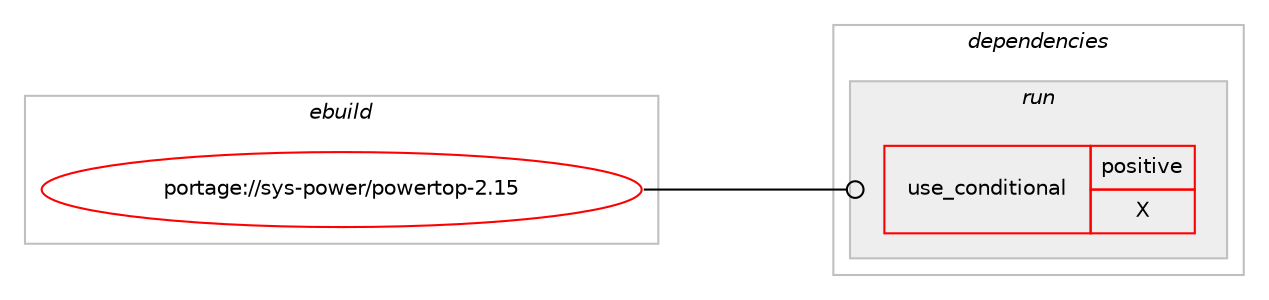 digraph prolog {

# *************
# Graph options
# *************

newrank=true;
concentrate=true;
compound=true;
graph [rankdir=LR,fontname=Helvetica,fontsize=10,ranksep=1.5];#, ranksep=2.5, nodesep=0.2];
edge  [arrowhead=vee];
node  [fontname=Helvetica,fontsize=10];

# **********
# The ebuild
# **********

subgraph cluster_leftcol {
color=gray;
rank=same;
label=<<i>ebuild</i>>;
id [label="portage://sys-power/powertop-2.15", color=red, width=4, href="../sys-power/powertop-2.15.svg"];
}

# ****************
# The dependencies
# ****************

subgraph cluster_midcol {
color=gray;
label=<<i>dependencies</i>>;
subgraph cluster_compile {
fillcolor="#eeeeee";
style=filled;
label=<<i>compile</i>>;
# *** BEGIN UNKNOWN DEPENDENCY TYPE (TODO) ***
# id -> package_dependency(portage://sys-power/powertop-2.15,install,no,dev-libs,libnl,none,[,,],[slot(3)],[])
# *** END UNKNOWN DEPENDENCY TYPE (TODO) ***

# *** BEGIN UNKNOWN DEPENDENCY TYPE (TODO) ***
# id -> package_dependency(portage://sys-power/powertop-2.15,install,no,sys-apps,pciutils,none,[,,],[],[])
# *** END UNKNOWN DEPENDENCY TYPE (TODO) ***

# *** BEGIN UNKNOWN DEPENDENCY TYPE (TODO) ***
# id -> package_dependency(portage://sys-power/powertop-2.15,install,no,sys-libs,ncurses,none,[,,],any_same_slot,[use(enable(unicode),positive)])
# *** END UNKNOWN DEPENDENCY TYPE (TODO) ***

}
subgraph cluster_compileandrun {
fillcolor="#eeeeee";
style=filled;
label=<<i>compile and run</i>>;
}
subgraph cluster_run {
fillcolor="#eeeeee";
style=filled;
label=<<i>run</i>>;
subgraph cond6295 {
dependency8747 [label=<<TABLE BORDER="0" CELLBORDER="1" CELLSPACING="0" CELLPADDING="4"><TR><TD ROWSPAN="3" CELLPADDING="10">use_conditional</TD></TR><TR><TD>positive</TD></TR><TR><TD>X</TD></TR></TABLE>>, shape=none, color=red];
# *** BEGIN UNKNOWN DEPENDENCY TYPE (TODO) ***
# dependency8747 -> package_dependency(portage://sys-power/powertop-2.15,run,no,x11-apps,xset,none,[,,],[],[])
# *** END UNKNOWN DEPENDENCY TYPE (TODO) ***

}
id:e -> dependency8747:w [weight=20,style="solid",arrowhead="odot"];
# *** BEGIN UNKNOWN DEPENDENCY TYPE (TODO) ***
# id -> package_dependency(portage://sys-power/powertop-2.15,run,no,dev-libs,libnl,none,[,,],[slot(3)],[])
# *** END UNKNOWN DEPENDENCY TYPE (TODO) ***

# *** BEGIN UNKNOWN DEPENDENCY TYPE (TODO) ***
# id -> package_dependency(portage://sys-power/powertop-2.15,run,no,sys-apps,pciutils,none,[,,],[],[])
# *** END UNKNOWN DEPENDENCY TYPE (TODO) ***

# *** BEGIN UNKNOWN DEPENDENCY TYPE (TODO) ***
# id -> package_dependency(portage://sys-power/powertop-2.15,run,no,sys-libs,ncurses,none,[,,],any_same_slot,[use(enable(unicode),positive)])
# *** END UNKNOWN DEPENDENCY TYPE (TODO) ***

# *** BEGIN UNKNOWN DEPENDENCY TYPE (TODO) ***
# id -> package_dependency(portage://sys-power/powertop-2.15,run,no,virtual,libintl,none,[,,],[],[])
# *** END UNKNOWN DEPENDENCY TYPE (TODO) ***

}
}

# **************
# The candidates
# **************

subgraph cluster_choices {
rank=same;
color=gray;
label=<<i>candidates</i>>;

}

}
